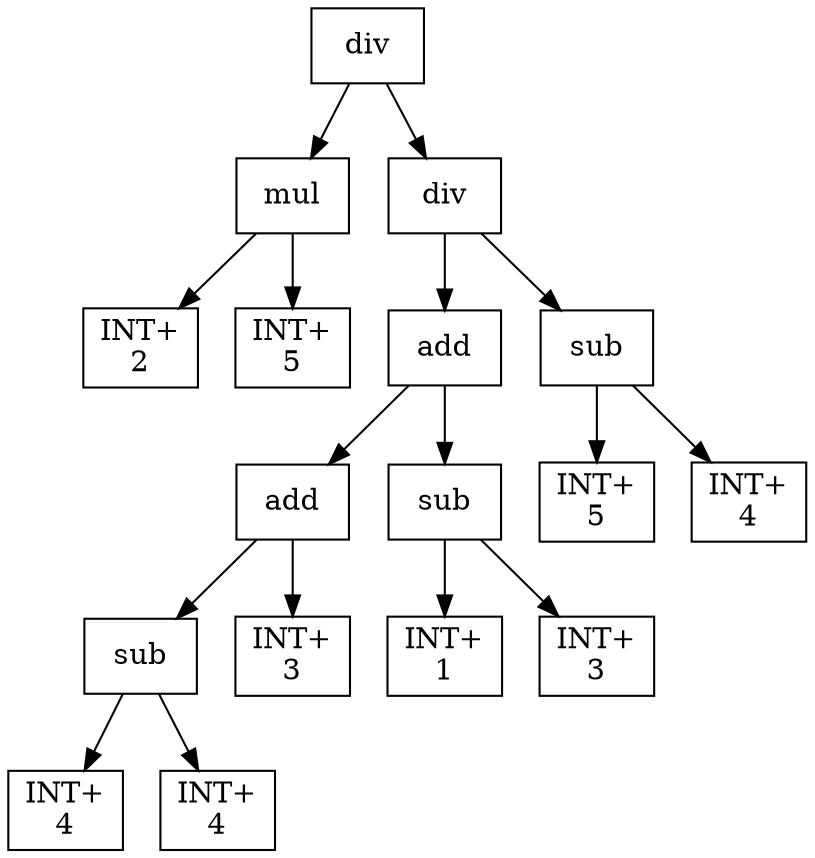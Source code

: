digraph expr {
  node [shape=box];
  n1 [label="div"];
  n2 [label="mul"];
  n3 [label="INT+\n2"];
  n4 [label="INT+\n5"];
  n2 -> n3;
  n2 -> n4;
  n5 [label="div"];
  n6 [label="add"];
  n7 [label="add"];
  n8 [label="sub"];
  n9 [label="INT+\n4"];
  n10 [label="INT+\n4"];
  n8 -> n9;
  n8 -> n10;
  n11 [label="INT+\n3"];
  n7 -> n8;
  n7 -> n11;
  n12 [label="sub"];
  n13 [label="INT+\n1"];
  n14 [label="INT+\n3"];
  n12 -> n13;
  n12 -> n14;
  n6 -> n7;
  n6 -> n12;
  n15 [label="sub"];
  n16 [label="INT+\n5"];
  n17 [label="INT+\n4"];
  n15 -> n16;
  n15 -> n17;
  n5 -> n6;
  n5 -> n15;
  n1 -> n2;
  n1 -> n5;
}
